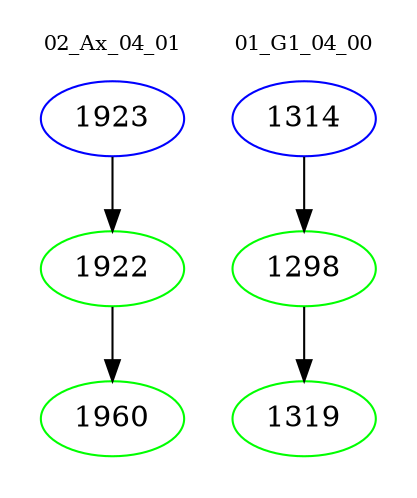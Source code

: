 digraph{
subgraph cluster_0 {
color = white
label = "02_Ax_04_01";
fontsize=10;
T0_1923 [label="1923", color="blue"]
T0_1923 -> T0_1922 [color="black"]
T0_1922 [label="1922", color="green"]
T0_1922 -> T0_1960 [color="black"]
T0_1960 [label="1960", color="green"]
}
subgraph cluster_1 {
color = white
label = "01_G1_04_00";
fontsize=10;
T1_1314 [label="1314", color="blue"]
T1_1314 -> T1_1298 [color="black"]
T1_1298 [label="1298", color="green"]
T1_1298 -> T1_1319 [color="black"]
T1_1319 [label="1319", color="green"]
}
}
